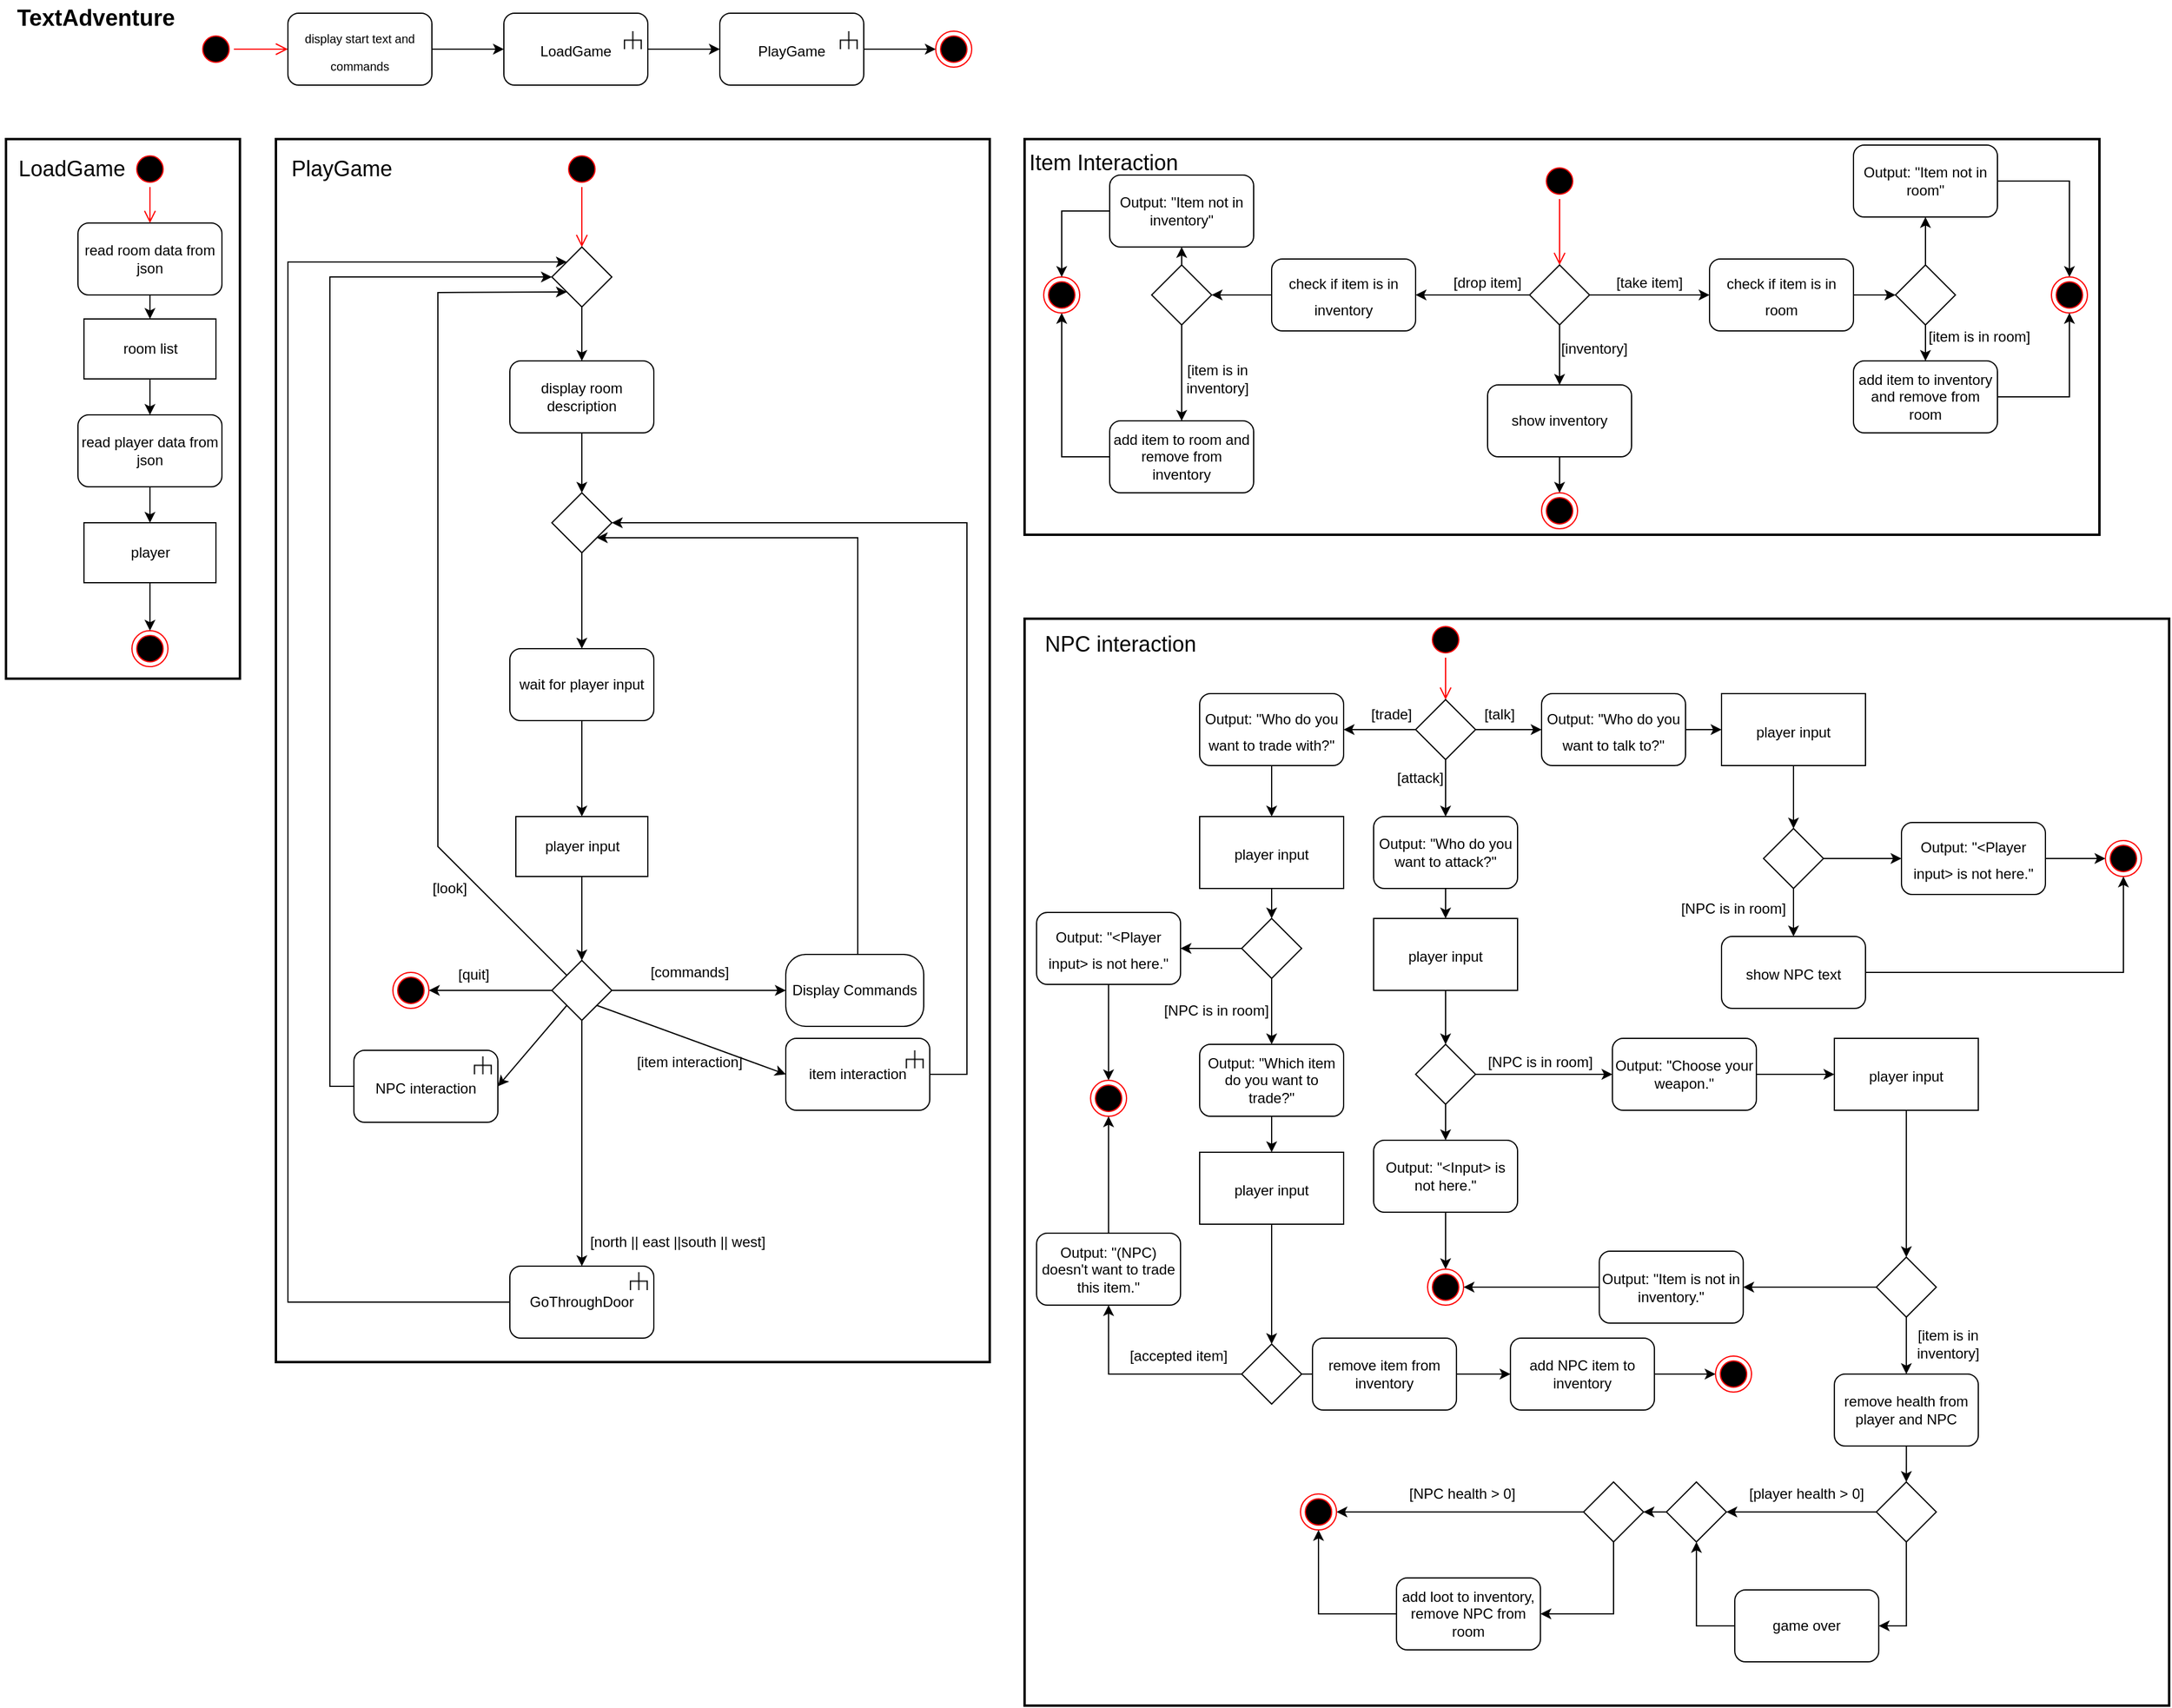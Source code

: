 <mxfile version="12.5.3" type="device"><diagram id="3Zu0i-3vW8HQsl96FUFb" name="Page-1"><mxGraphModel dx="3694" dy="1644" grid="1" gridSize="10" guides="1" tooltips="1" connect="1" arrows="1" fold="1" page="1" pageScale="1" pageWidth="850" pageHeight="1100" math="0" shadow="0"><root><mxCell id="0"/><mxCell id="1" parent="0"/><mxCell id="dmS99pFa4VKYsC2hp6Se-128" value="" style="rounded=0;whiteSpace=wrap;html=1;strokeWidth=2;fontSize=12;" vertex="1" parent="1"><mxGeometry x="84.06" y="540" width="954.06" height="906.5" as="geometry"/></mxCell><mxCell id="dmS99pFa4VKYsC2hp6Se-47" value="" style="rounded=0;whiteSpace=wrap;html=1;strokeWidth=2;" vertex="1" parent="1"><mxGeometry x="84.06" y="140" width="895.94" height="330" as="geometry"/></mxCell><mxCell id="dmS99pFa4VKYsC2hp6Se-7" value="" style="rounded=0;whiteSpace=wrap;html=1;strokeWidth=2;" vertex="1" parent="1"><mxGeometry x="-540" y="140" width="595" height="1020" as="geometry"/></mxCell><mxCell id="DowYwE_YOMY_IStZm_8d-2" value="" style="ellipse;html=1;shape=startState;fillColor=#000000;strokeColor=#ff0000;" parent="1" vertex="1"><mxGeometry x="-605" y="50" width="30" height="30" as="geometry"/></mxCell><mxCell id="gs7NEHHBiCT36Fp_yRU1-34" style="edgeStyle=orthogonalEdgeStyle;rounded=0;orthogonalLoop=1;jettySize=auto;html=1;entryX=0.5;entryY=0;entryDx=0;entryDy=0;fontSize=12;" parent="1" source="DowYwE_YOMY_IStZm_8d-17" target="gs7NEHHBiCT36Fp_yRU1-33" edge="1"><mxGeometry relative="1" as="geometry"/></mxCell><mxCell id="DowYwE_YOMY_IStZm_8d-17" value="display room description" style="rounded=1;whiteSpace=wrap;html=1;" parent="1" vertex="1"><mxGeometry x="-345" y="325" width="120" height="60" as="geometry"/></mxCell><mxCell id="DowYwE_YOMY_IStZm_8d-22" value="" style="edgeStyle=orthogonalEdgeStyle;rounded=0;orthogonalLoop=1;jettySize=auto;html=1;exitX=0.5;exitY=1;exitDx=0;exitDy=0;" parent="1" source="gs7NEHHBiCT36Fp_yRU1-33" target="DowYwE_YOMY_IStZm_8d-21" edge="1"><mxGeometry relative="1" as="geometry"><mxPoint x="-285" y="505" as="sourcePoint"/></mxGeometry></mxCell><mxCell id="DowYwE_YOMY_IStZm_8d-24" value="" style="edgeStyle=orthogonalEdgeStyle;rounded=0;orthogonalLoop=1;jettySize=auto;html=1;entryX=0.5;entryY=0;entryDx=0;entryDy=0;" parent="1" source="DowYwE_YOMY_IStZm_8d-21" target="DowYwE_YOMY_IStZm_8d-25" edge="1"><mxGeometry relative="1" as="geometry"><mxPoint x="-280" y="805" as="targetPoint"/></mxGeometry></mxCell><mxCell id="DowYwE_YOMY_IStZm_8d-21" value="wait for player input" style="rounded=1;whiteSpace=wrap;html=1;" parent="1" vertex="1"><mxGeometry x="-345" y="565" width="120" height="60" as="geometry"/></mxCell><mxCell id="DowYwE_YOMY_IStZm_8d-26" style="edgeStyle=orthogonalEdgeStyle;rounded=0;orthogonalLoop=1;jettySize=auto;html=1;entryX=0.5;entryY=0;entryDx=0;entryDy=0;" parent="1" source="DowYwE_YOMY_IStZm_8d-25" target="DowYwE_YOMY_IStZm_8d-27" edge="1"><mxGeometry relative="1" as="geometry"><mxPoint x="-280" y="915" as="targetPoint"/></mxGeometry></mxCell><mxCell id="DowYwE_YOMY_IStZm_8d-25" value="player input" style="html=1;" parent="1" vertex="1"><mxGeometry x="-340" y="705" width="110" height="50" as="geometry"/></mxCell><mxCell id="DowYwE_YOMY_IStZm_8d-28" style="edgeStyle=orthogonalEdgeStyle;rounded=0;orthogonalLoop=1;jettySize=auto;html=1;entryX=0;entryY=0.5;entryDx=0;entryDy=0;" parent="1" source="DowYwE_YOMY_IStZm_8d-27" edge="1" target="gs7NEHHBiCT36Fp_yRU1-31"><mxGeometry relative="1" as="geometry"><mxPoint x="-115" y="850" as="targetPoint"/></mxGeometry></mxCell><mxCell id="DowYwE_YOMY_IStZm_8d-30" style="edgeStyle=orthogonalEdgeStyle;rounded=0;orthogonalLoop=1;jettySize=auto;html=1;entryX=1;entryY=0.5;entryDx=0;entryDy=0;" parent="1" source="DowYwE_YOMY_IStZm_8d-27" edge="1" target="gs7NEHHBiCT36Fp_yRU1-27"><mxGeometry relative="1" as="geometry"><mxPoint x="-445" y="850" as="targetPoint"/></mxGeometry></mxCell><mxCell id="gs7NEHHBiCT36Fp_yRU1-35" style="rounded=0;orthogonalLoop=1;jettySize=auto;html=1;exitX=0;exitY=0;exitDx=0;exitDy=0;fontSize=12;entryX=0;entryY=1;entryDx=0;entryDy=0;" parent="1" source="DowYwE_YOMY_IStZm_8d-27" target="gs7NEHHBiCT36Fp_yRU1-37" edge="1"><mxGeometry relative="1" as="geometry"><mxPoint x="-195" y="945" as="targetPoint"/><Array as="points"><mxPoint x="-405" y="730"/><mxPoint x="-405" y="268"/></Array></mxGeometry></mxCell><mxCell id="wJUqQIQ1FktxRGQlp8aA-1" style="edgeStyle=orthogonalEdgeStyle;rounded=0;orthogonalLoop=1;jettySize=auto;html=1;entryX=0.5;entryY=0;entryDx=0;entryDy=0;" parent="1" source="DowYwE_YOMY_IStZm_8d-27" target="wJUqQIQ1FktxRGQlp8aA-3" edge="1"><mxGeometry relative="1" as="geometry"><mxPoint x="-285" y="1080" as="targetPoint"/></mxGeometry></mxCell><mxCell id="wJUqQIQ1FktxRGQlp8aA-15" style="rounded=0;orthogonalLoop=1;jettySize=auto;html=1;exitX=1;exitY=1;exitDx=0;exitDy=0;entryX=0;entryY=0.5;entryDx=0;entryDy=0;" parent="1" source="DowYwE_YOMY_IStZm_8d-27" target="wJUqQIQ1FktxRGQlp8aA-14" edge="1"><mxGeometry relative="1" as="geometry"/></mxCell><mxCell id="dmS99pFa4VKYsC2hp6Se-10" style="rounded=0;orthogonalLoop=1;jettySize=auto;html=1;exitX=0;exitY=1;exitDx=0;exitDy=0;fontSize=18;entryX=1;entryY=0.5;entryDx=0;entryDy=0;" edge="1" parent="1" source="DowYwE_YOMY_IStZm_8d-27" target="dmS99pFa4VKYsC2hp6Se-9"><mxGeometry relative="1" as="geometry"/></mxCell><mxCell id="DowYwE_YOMY_IStZm_8d-27" value="" style="rhombus;whiteSpace=wrap;html=1;" parent="1" vertex="1"><mxGeometry x="-310" y="825" width="50" height="50" as="geometry"/></mxCell><mxCell id="gs7NEHHBiCT36Fp_yRU1-13" value="" style="group;strokeWidth=1;" parent="1" vertex="1" connectable="0"><mxGeometry x="-770" y="130" width="210" height="1010" as="geometry"/></mxCell><mxCell id="wJUqQIQ1FktxRGQlp8aA-12" value="" style="rounded=0;whiteSpace=wrap;html=1;strokeWidth=2;" parent="gs7NEHHBiCT36Fp_yRU1-13" vertex="1"><mxGeometry x="5" y="10" width="195" height="450" as="geometry"/></mxCell><mxCell id="DowYwE_YOMY_IStZm_8d-1" value="read room data from json" style="rounded=1;whiteSpace=wrap;html=1;" parent="gs7NEHHBiCT36Fp_yRU1-13" vertex="1"><mxGeometry x="65" y="80" width="120" height="60" as="geometry"/></mxCell><mxCell id="DowYwE_YOMY_IStZm_8d-4" value="room list" style="html=1;" parent="gs7NEHHBiCT36Fp_yRU1-13" vertex="1"><mxGeometry x="70" y="160" width="110" height="50" as="geometry"/></mxCell><mxCell id="DowYwE_YOMY_IStZm_8d-5" style="edgeStyle=orthogonalEdgeStyle;rounded=0;orthogonalLoop=1;jettySize=auto;html=1;entryX=0.5;entryY=0;entryDx=0;entryDy=0;" parent="gs7NEHHBiCT36Fp_yRU1-13" source="DowYwE_YOMY_IStZm_8d-1" target="DowYwE_YOMY_IStZm_8d-4" edge="1"><mxGeometry relative="1" as="geometry"/></mxCell><mxCell id="gs7NEHHBiCT36Fp_yRU1-1" value="read player data from json" style="rounded=1;whiteSpace=wrap;html=1;" parent="gs7NEHHBiCT36Fp_yRU1-13" vertex="1"><mxGeometry x="65" y="240" width="120" height="60" as="geometry"/></mxCell><mxCell id="gs7NEHHBiCT36Fp_yRU1-2" style="edgeStyle=orthogonalEdgeStyle;rounded=0;orthogonalLoop=1;jettySize=auto;html=1;entryX=0.5;entryY=0;entryDx=0;entryDy=0;" parent="gs7NEHHBiCT36Fp_yRU1-13" source="DowYwE_YOMY_IStZm_8d-4" target="gs7NEHHBiCT36Fp_yRU1-1" edge="1"><mxGeometry relative="1" as="geometry"/></mxCell><mxCell id="gs7NEHHBiCT36Fp_yRU1-3" value="player" style="html=1;" parent="gs7NEHHBiCT36Fp_yRU1-13" vertex="1"><mxGeometry x="70" y="330" width="110" height="50" as="geometry"/></mxCell><mxCell id="gs7NEHHBiCT36Fp_yRU1-4" style="edgeStyle=orthogonalEdgeStyle;rounded=0;orthogonalLoop=1;jettySize=auto;html=1;entryX=0.5;entryY=0;entryDx=0;entryDy=0;" parent="gs7NEHHBiCT36Fp_yRU1-13" source="gs7NEHHBiCT36Fp_yRU1-1" target="gs7NEHHBiCT36Fp_yRU1-3" edge="1"><mxGeometry relative="1" as="geometry"/></mxCell><mxCell id="gs7NEHHBiCT36Fp_yRU1-5" value="" style="ellipse;html=1;shape=startState;fillColor=#000000;strokeColor=#ff0000;" parent="gs7NEHHBiCT36Fp_yRU1-13" vertex="1"><mxGeometry x="110" y="20" width="30" height="30" as="geometry"/></mxCell><mxCell id="gs7NEHHBiCT36Fp_yRU1-6" value="" style="edgeStyle=orthogonalEdgeStyle;html=1;verticalAlign=bottom;endArrow=open;endSize=8;strokeColor=#ff0000;" parent="gs7NEHHBiCT36Fp_yRU1-13" source="gs7NEHHBiCT36Fp_yRU1-5" target="DowYwE_YOMY_IStZm_8d-1" edge="1"><mxGeometry relative="1" as="geometry"><mxPoint x="125" y="110" as="targetPoint"/></mxGeometry></mxCell><mxCell id="gs7NEHHBiCT36Fp_yRU1-10" value="" style="ellipse;html=1;shape=endState;fillColor=#000000;strokeColor=#ff0000;" parent="gs7NEHHBiCT36Fp_yRU1-13" vertex="1"><mxGeometry x="110" y="420" width="30" height="30" as="geometry"/></mxCell><mxCell id="DowYwE_YOMY_IStZm_8d-16" value="" style="edgeStyle=orthogonalEdgeStyle;rounded=0;orthogonalLoop=1;jettySize=auto;html=1;exitX=0.5;exitY=1;exitDx=0;exitDy=0;entryX=0.5;entryY=0;entryDx=0;entryDy=0;" parent="gs7NEHHBiCT36Fp_yRU1-13" source="gs7NEHHBiCT36Fp_yRU1-3" target="gs7NEHHBiCT36Fp_yRU1-10" edge="1"><mxGeometry relative="1" as="geometry"><mxPoint x="105" y="990" as="targetPoint"/><mxPoint x="425" y="930" as="sourcePoint"/></mxGeometry></mxCell><mxCell id="gs7NEHHBiCT36Fp_yRU1-11" value="&lt;font style=&quot;font-size: 18px&quot;&gt;LoadGame&lt;/font&gt;" style="text;html=1;strokeColor=none;fillColor=none;align=center;verticalAlign=middle;whiteSpace=wrap;rounded=0;" parent="gs7NEHHBiCT36Fp_yRU1-13" vertex="1"><mxGeometry x="40" y="25" width="40" height="20" as="geometry"/></mxCell><mxCell id="gs7NEHHBiCT36Fp_yRU1-14" value="TextAdventure" style="text;align=center;fontStyle=1;verticalAlign=middle;spacingLeft=3;spacingRight=3;strokeColor=none;rotatable=0;points=[[0,0.5],[1,0.5]];portConstraint=eastwest;fontSize=19;" parent="1" vertex="1"><mxGeometry x="-730" y="24" width="80" height="26" as="geometry"/></mxCell><mxCell id="gs7NEHHBiCT36Fp_yRU1-20" style="edgeStyle=orthogonalEdgeStyle;rounded=0;orthogonalLoop=1;jettySize=auto;html=1;fontSize=19;entryX=0;entryY=0.5;entryDx=0;entryDy=0;" parent="1" source="gs7NEHHBiCT36Fp_yRU1-15" target="gs7NEHHBiCT36Fp_yRU1-21" edge="1"><mxGeometry relative="1" as="geometry"><mxPoint x="-150" y="65" as="targetPoint"/></mxGeometry></mxCell><mxCell id="gs7NEHHBiCT36Fp_yRU1-15" value="&lt;font style=&quot;font-size: 12px&quot;&gt;LoadGame&lt;/font&gt;" style="rounded=1;whiteSpace=wrap;html=1;fontSize=19;" parent="1" vertex="1"><mxGeometry x="-350" y="35" width="120" height="60" as="geometry"/></mxCell><mxCell id="gs7NEHHBiCT36Fp_yRU1-19" value="" style="edgeStyle=orthogonalEdgeStyle;html=1;verticalAlign=bottom;endArrow=open;endSize=8;strokeColor=#ff0000;entryX=0;entryY=0.5;entryDx=0;entryDy=0;" parent="1" source="DowYwE_YOMY_IStZm_8d-2" target="gs7NEHHBiCT36Fp_yRU1-28" edge="1"><mxGeometry relative="1" as="geometry"><mxPoint x="-540" y="65" as="targetPoint"/><mxPoint x="-590" y="80" as="sourcePoint"/></mxGeometry></mxCell><mxCell id="gs7NEHHBiCT36Fp_yRU1-23" style="edgeStyle=orthogonalEdgeStyle;rounded=0;orthogonalLoop=1;jettySize=auto;html=1;entryX=0;entryY=0.5;entryDx=0;entryDy=0;fontSize=19;" parent="1" source="gs7NEHHBiCT36Fp_yRU1-21" target="gs7NEHHBiCT36Fp_yRU1-22" edge="1"><mxGeometry relative="1" as="geometry"/></mxCell><mxCell id="gs7NEHHBiCT36Fp_yRU1-21" value="&lt;font style=&quot;font-size: 12px&quot;&gt;PlayGame&lt;/font&gt;" style="rounded=1;whiteSpace=wrap;html=1;fontSize=19;" parent="1" vertex="1"><mxGeometry x="-170" y="35" width="120" height="60" as="geometry"/></mxCell><mxCell id="gs7NEHHBiCT36Fp_yRU1-22" value="" style="ellipse;html=1;shape=endState;fillColor=#000000;strokeColor=#ff0000;fontSize=19;" parent="1" vertex="1"><mxGeometry x="10" y="50" width="30" height="30" as="geometry"/></mxCell><mxCell id="gs7NEHHBiCT36Fp_yRU1-24" value="" style="ellipse;html=1;shape=startState;fillColor=#000000;strokeColor=#ff0000;fontSize=19;" parent="1" vertex="1"><mxGeometry x="-300" y="150" width="30" height="30" as="geometry"/></mxCell><mxCell id="gs7NEHHBiCT36Fp_yRU1-25" value="" style="edgeStyle=orthogonalEdgeStyle;html=1;verticalAlign=bottom;endArrow=open;endSize=8;strokeColor=#ff0000;fontSize=19;entryX=0.5;entryY=0;entryDx=0;entryDy=0;" parent="1" source="gs7NEHHBiCT36Fp_yRU1-24" target="gs7NEHHBiCT36Fp_yRU1-37" edge="1"><mxGeometry relative="1" as="geometry"><mxPoint x="-385" y="230" as="targetPoint"/></mxGeometry></mxCell><mxCell id="gs7NEHHBiCT36Fp_yRU1-26" value="&lt;font style=&quot;font-size: 12px&quot;&gt;[quit]&lt;/font&gt;" style="text;html=1;strokeColor=none;fillColor=none;align=center;verticalAlign=middle;whiteSpace=wrap;rounded=0;fontSize=19;" parent="1" vertex="1"><mxGeometry x="-395" y="825" width="40" height="20" as="geometry"/></mxCell><mxCell id="gs7NEHHBiCT36Fp_yRU1-27" value="" style="ellipse;html=1;shape=endState;fillColor=#000000;strokeColor=#ff0000;fontSize=19;" parent="1" vertex="1"><mxGeometry x="-442.5" y="835" width="30" height="30" as="geometry"/></mxCell><mxCell id="gs7NEHHBiCT36Fp_yRU1-29" style="edgeStyle=orthogonalEdgeStyle;rounded=0;orthogonalLoop=1;jettySize=auto;html=1;entryX=0;entryY=0.5;entryDx=0;entryDy=0;fontSize=19;" parent="1" source="gs7NEHHBiCT36Fp_yRU1-28" target="gs7NEHHBiCT36Fp_yRU1-15" edge="1"><mxGeometry relative="1" as="geometry"/></mxCell><mxCell id="gs7NEHHBiCT36Fp_yRU1-28" value="&lt;font size=&quot;1&quot;&gt;display start text and&lt;br&gt;commands&lt;br&gt;&lt;/font&gt;" style="rounded=1;whiteSpace=wrap;html=1;fontSize=19;" parent="1" vertex="1"><mxGeometry x="-530" y="35" width="120" height="60" as="geometry"/></mxCell><mxCell id="gs7NEHHBiCT36Fp_yRU1-30" value="[commands]" style="text;html=1;strokeColor=none;fillColor=none;align=center;verticalAlign=middle;whiteSpace=wrap;rounded=0;fontSize=12;" parent="1" vertex="1"><mxGeometry x="-215" y="825" width="40" height="20" as="geometry"/></mxCell><mxCell id="gs7NEHHBiCT36Fp_yRU1-32" style="edgeStyle=orthogonalEdgeStyle;rounded=0;orthogonalLoop=1;jettySize=auto;html=1;fontSize=12;exitX=0.5;exitY=0;exitDx=0;exitDy=0;entryX=1;entryY=1;entryDx=0;entryDy=0;" parent="1" source="gs7NEHHBiCT36Fp_yRU1-31" target="gs7NEHHBiCT36Fp_yRU1-33" edge="1"><mxGeometry relative="1" as="geometry"><mxPoint x="-55" y="465" as="targetPoint"/><Array as="points"><mxPoint x="-55" y="472"/></Array></mxGeometry></mxCell><mxCell id="gs7NEHHBiCT36Fp_yRU1-31" value="Display Commands" style="rounded=1;whiteSpace=wrap;html=1;fontSize=12;arcSize=28;" parent="1" vertex="1"><mxGeometry x="-115" y="820" width="115" height="60" as="geometry"/></mxCell><mxCell id="gs7NEHHBiCT36Fp_yRU1-33" value="" style="rhombus;whiteSpace=wrap;html=1;" parent="1" vertex="1"><mxGeometry x="-310" y="435" width="50" height="50" as="geometry"/></mxCell><mxCell id="gs7NEHHBiCT36Fp_yRU1-38" style="edgeStyle=none;rounded=0;orthogonalLoop=1;jettySize=auto;html=1;entryX=0.5;entryY=0;entryDx=0;entryDy=0;fontSize=12;" parent="1" source="gs7NEHHBiCT36Fp_yRU1-37" target="DowYwE_YOMY_IStZm_8d-17" edge="1"><mxGeometry relative="1" as="geometry"/></mxCell><mxCell id="gs7NEHHBiCT36Fp_yRU1-37" value="" style="rhombus;whiteSpace=wrap;html=1;" parent="1" vertex="1"><mxGeometry x="-310" y="230" width="50" height="50" as="geometry"/></mxCell><mxCell id="gs7NEHHBiCT36Fp_yRU1-40" value="[look]" style="text;html=1;strokeColor=none;fillColor=none;align=center;verticalAlign=middle;whiteSpace=wrap;rounded=0;fontSize=12;" parent="1" vertex="1"><mxGeometry x="-415" y="755" width="40" height="20" as="geometry"/></mxCell><mxCell id="wJUqQIQ1FktxRGQlp8aA-2" value="[north || east ||south || west]" style="text;html=1;strokeColor=none;fillColor=none;align=center;verticalAlign=middle;whiteSpace=wrap;rounded=0;" parent="1" vertex="1"><mxGeometry x="-285" y="1050" width="160" height="20" as="geometry"/></mxCell><mxCell id="wJUqQIQ1FktxRGQlp8aA-28" style="edgeStyle=orthogonalEdgeStyle;rounded=0;orthogonalLoop=1;jettySize=auto;html=1;entryX=0;entryY=0;entryDx=0;entryDy=0;exitX=0;exitY=0.5;exitDx=0;exitDy=0;" parent="1" source="wJUqQIQ1FktxRGQlp8aA-3" target="gs7NEHHBiCT36Fp_yRU1-37" edge="1"><mxGeometry relative="1" as="geometry"><mxPoint x="-505" y="200" as="targetPoint"/><Array as="points"><mxPoint x="-530" y="1110"/><mxPoint x="-530" y="243"/></Array></mxGeometry></mxCell><mxCell id="wJUqQIQ1FktxRGQlp8aA-3" value="GoThroughDoor" style="rounded=1;whiteSpace=wrap;html=1;" parent="1" vertex="1"><mxGeometry x="-345" y="1080" width="120" height="60" as="geometry"/></mxCell><mxCell id="wJUqQIQ1FktxRGQlp8aA-5" value="" style="shape=image;verticalLabelPosition=bottom;verticalAlign=top;aspect=fixed;image=data:image/png,iVBORw0KGgoAAAANSUhEUgAAAA8AAAAPCAYAAAA71pVKAAAAAXNSR0IArs4c6QAAAARnQU1BAACxjwv8YQUAAAAJcEhZcwAADsMAAA7DAcdvqGQAAAA5SURBVDhPY/z//z8DLsDICJL+zwjlYgAmKE0WGNVMIgBFA+64IgDAmnHFJb54BsmNRhWJgALNDAwAsV8RF8ACKj0AAAAASUVORK5CYII=" parent="1" vertex="1"><mxGeometry x="-245" y="1085" width="15" height="15" as="geometry"/></mxCell><mxCell id="wJUqQIQ1FktxRGQlp8aA-8" value="" style="shape=image;verticalLabelPosition=bottom;verticalAlign=top;aspect=fixed;image=data:image/png,iVBORw0KGgoAAAANSUhEUgAAAA8AAAAPCAYAAAA71pVKAAAAAXNSR0IArs4c6QAAAARnQU1BAACxjwv8YQUAAAAJcEhZcwAADsMAAA7DAcdvqGQAAAA5SURBVDhPY/z//z8DLsDICJL+zwjlYgAmKE0WGNVMIgBFA+64IgDAmnHFJb54BsmNRhWJgALNDAwAsV8RF8ACKj0AAAAASUVORK5CYII=" parent="1" vertex="1"><mxGeometry x="-250" y="50" width="15" height="15" as="geometry"/></mxCell><mxCell id="wJUqQIQ1FktxRGQlp8aA-9" value="" style="shape=image;verticalLabelPosition=bottom;verticalAlign=top;aspect=fixed;image=data:image/png,iVBORw0KGgoAAAANSUhEUgAAAA8AAAAPCAYAAAA71pVKAAAAAXNSR0IArs4c6QAAAARnQU1BAACxjwv8YQUAAAAJcEhZcwAADsMAAA7DAcdvqGQAAAA5SURBVDhPY/z//z8DLsDICJL+zwjlYgAmKE0WGNVMIgBFA+64IgDAmnHFJb54BsmNRhWJgALNDAwAsV8RF8ACKj0AAAAASUVORK5CYII=" parent="1" vertex="1"><mxGeometry x="-70" y="50" width="15" height="15" as="geometry"/></mxCell><mxCell id="wJUqQIQ1FktxRGQlp8aA-20" style="edgeStyle=orthogonalEdgeStyle;rounded=0;orthogonalLoop=1;jettySize=auto;html=1;entryX=1;entryY=0.5;entryDx=0;entryDy=0;" parent="1" source="wJUqQIQ1FktxRGQlp8aA-14" target="gs7NEHHBiCT36Fp_yRU1-33" edge="1"><mxGeometry relative="1" as="geometry"><mxPoint x="75.0" y="920" as="targetPoint"/><Array as="points"><mxPoint x="36" y="920"/><mxPoint x="36" y="460"/></Array></mxGeometry></mxCell><mxCell id="wJUqQIQ1FktxRGQlp8aA-14" value="item interaction" style="rounded=1;whiteSpace=wrap;html=1;" parent="1" vertex="1"><mxGeometry x="-115" y="890" width="120" height="60" as="geometry"/></mxCell><mxCell id="wJUqQIQ1FktxRGQlp8aA-16" value="[item interaction]" style="text;html=1;strokeColor=none;fillColor=none;align=center;verticalAlign=middle;whiteSpace=wrap;rounded=0;" parent="1" vertex="1"><mxGeometry x="-245" y="900" width="100" height="20" as="geometry"/></mxCell><mxCell id="dmS99pFa4VKYsC2hp6Se-6" value="" style="shape=image;verticalLabelPosition=bottom;verticalAlign=top;aspect=fixed;image=data:image/png,iVBORw0KGgoAAAANSUhEUgAAAA8AAAAPCAYAAAA71pVKAAAAAXNSR0IArs4c6QAAAARnQU1BAACxjwv8YQUAAAAJcEhZcwAADsMAAA7DAcdvqGQAAAA5SURBVDhPY/z//z8DLsDICJL+zwjlYgAmKE0WGNVMIgBFA+64IgDAmnHFJb54BsmNRhWJgALNDAwAsV8RF8ACKj0AAAAASUVORK5CYII=" vertex="1" parent="1"><mxGeometry x="-15" y="900" width="15" height="15" as="geometry"/></mxCell><mxCell id="dmS99pFa4VKYsC2hp6Se-8" value="PlayGame" style="text;align=center;fontStyle=0;verticalAlign=middle;spacingLeft=3;spacingRight=3;strokeColor=none;rotatable=0;points=[[0,0.5],[1,0.5]];portConstraint=eastwest;fontSize=18;" vertex="1" parent="1"><mxGeometry x="-525" y="150" width="80" height="26" as="geometry"/></mxCell><mxCell id="dmS99pFa4VKYsC2hp6Se-11" style="edgeStyle=orthogonalEdgeStyle;rounded=0;orthogonalLoop=1;jettySize=auto;html=1;fontSize=18;entryX=0;entryY=0.5;entryDx=0;entryDy=0;exitX=0;exitY=0.5;exitDx=0;exitDy=0;" edge="1" parent="1" source="dmS99pFa4VKYsC2hp6Se-9" target="gs7NEHHBiCT36Fp_yRU1-37"><mxGeometry relative="1" as="geometry"><mxPoint x="-310" y="270" as="targetPoint"/></mxGeometry></mxCell><mxCell id="dmS99pFa4VKYsC2hp6Se-9" value="&lt;font style=&quot;font-size: 12px&quot;&gt;NPC&lt;/font&gt;&lt;font style=&quot;font-size: 12px&quot;&gt;&amp;nbsp;&lt;/font&gt;&lt;font style=&quot;font-size: 12px&quot;&gt;interaction&lt;/font&gt;" style="rounded=1;whiteSpace=wrap;html=1;strokeWidth=1;fontSize=18;" vertex="1" parent="1"><mxGeometry x="-475" y="900" width="120" height="60" as="geometry"/></mxCell><mxCell id="dmS99pFa4VKYsC2hp6Se-13" value="" style="shape=image;verticalLabelPosition=bottom;verticalAlign=top;aspect=fixed;image=data:image/png,iVBORw0KGgoAAAANSUhEUgAAAA8AAAAPCAYAAAA71pVKAAAAAXNSR0IArs4c6QAAAARnQU1BAACxjwv8YQUAAAAJcEhZcwAADsMAAA7DAcdvqGQAAAA5SURBVDhPY/z//z8DLsDICJL+zwjlYgAmKE0WGNVMIgBFA+64IgDAmnHFJb54BsmNRhWJgALNDAwAsV8RF8ACKj0AAAAASUVORK5CYII=" vertex="1" parent="1"><mxGeometry x="-375" y="905" width="15" height="15" as="geometry"/></mxCell><mxCell id="dmS99pFa4VKYsC2hp6Se-14" value="" style="ellipse;html=1;shape=startState;fillColor=#000000;strokeColor=#ff0000;fontSize=18;" vertex="1" parent="1"><mxGeometry x="515" y="160" width="30" height="30" as="geometry"/></mxCell><mxCell id="dmS99pFa4VKYsC2hp6Se-15" value="" style="edgeStyle=orthogonalEdgeStyle;html=1;verticalAlign=bottom;endArrow=open;endSize=8;strokeColor=#ff0000;fontSize=18;entryX=0.5;entryY=0;entryDx=0;entryDy=0;" edge="1" source="dmS99pFa4VKYsC2hp6Se-14" parent="1" target="dmS99pFa4VKYsC2hp6Se-16"><mxGeometry relative="1" as="geometry"><mxPoint x="530" y="250" as="targetPoint"/></mxGeometry></mxCell><mxCell id="dmS99pFa4VKYsC2hp6Se-18" style="edgeStyle=orthogonalEdgeStyle;rounded=0;orthogonalLoop=1;jettySize=auto;html=1;entryX=0;entryY=0.5;entryDx=0;entryDy=0;" edge="1" parent="1" source="dmS99pFa4VKYsC2hp6Se-16" target="dmS99pFa4VKYsC2hp6Se-17"><mxGeometry relative="1" as="geometry"/></mxCell><mxCell id="dmS99pFa4VKYsC2hp6Se-33" style="edgeStyle=orthogonalEdgeStyle;rounded=0;orthogonalLoop=1;jettySize=auto;html=1;entryX=1;entryY=0.5;entryDx=0;entryDy=0;" edge="1" parent="1" source="dmS99pFa4VKYsC2hp6Se-16" target="dmS99pFa4VKYsC2hp6Se-72"><mxGeometry relative="1" as="geometry"><mxPoint x="420" y="270" as="targetPoint"/></mxGeometry></mxCell><mxCell id="dmS99pFa4VKYsC2hp6Se-40" style="edgeStyle=orthogonalEdgeStyle;rounded=0;orthogonalLoop=1;jettySize=auto;html=1;entryX=0.5;entryY=0;entryDx=0;entryDy=0;" edge="1" parent="1" source="dmS99pFa4VKYsC2hp6Se-16" target="dmS99pFa4VKYsC2hp6Se-39"><mxGeometry relative="1" as="geometry"/></mxCell><mxCell id="dmS99pFa4VKYsC2hp6Se-16" value="" style="rhombus;whiteSpace=wrap;html=1;" vertex="1" parent="1"><mxGeometry x="505" y="245" width="50" height="50" as="geometry"/></mxCell><mxCell id="dmS99pFa4VKYsC2hp6Se-21" style="edgeStyle=orthogonalEdgeStyle;rounded=0;orthogonalLoop=1;jettySize=auto;html=1;exitX=1;exitY=0.5;exitDx=0;exitDy=0;" edge="1" parent="1" source="dmS99pFa4VKYsC2hp6Se-17" target="dmS99pFa4VKYsC2hp6Se-20"><mxGeometry relative="1" as="geometry"/></mxCell><mxCell id="dmS99pFa4VKYsC2hp6Se-17" value="&lt;span style=&quot;font-size: 12px&quot;&gt;check if item is in room&lt;/span&gt;" style="rounded=1;whiteSpace=wrap;html=1;strokeWidth=1;fontSize=18;" vertex="1" parent="1"><mxGeometry x="655" y="240" width="120" height="60" as="geometry"/></mxCell><mxCell id="dmS99pFa4VKYsC2hp6Se-19" value="[take item]" style="text;html=1;strokeColor=none;fillColor=none;align=center;verticalAlign=middle;whiteSpace=wrap;rounded=0;" vertex="1" parent="1"><mxGeometry x="575" y="250" width="60" height="20" as="geometry"/></mxCell><mxCell id="dmS99pFa4VKYsC2hp6Se-22" style="edgeStyle=orthogonalEdgeStyle;rounded=0;orthogonalLoop=1;jettySize=auto;html=1;entryX=0.5;entryY=1;entryDx=0;entryDy=0;" edge="1" parent="1" source="dmS99pFa4VKYsC2hp6Se-20" target="dmS99pFa4VKYsC2hp6Se-23"><mxGeometry relative="1" as="geometry"><mxPoint x="835.0" y="205" as="targetPoint"/></mxGeometry></mxCell><mxCell id="dmS99pFa4VKYsC2hp6Se-28" style="edgeStyle=orthogonalEdgeStyle;rounded=0;orthogonalLoop=1;jettySize=auto;html=1;entryX=0.5;entryY=0;entryDx=0;entryDy=0;" edge="1" parent="1" source="dmS99pFa4VKYsC2hp6Se-20" target="dmS99pFa4VKYsC2hp6Se-27"><mxGeometry relative="1" as="geometry"><mxPoint x="835.0" y="375" as="targetPoint"/></mxGeometry></mxCell><mxCell id="dmS99pFa4VKYsC2hp6Se-20" value="" style="rhombus;whiteSpace=wrap;html=1;" vertex="1" parent="1"><mxGeometry x="810" y="245" width="50" height="50" as="geometry"/></mxCell><mxCell id="dmS99pFa4VKYsC2hp6Se-25" style="edgeStyle=orthogonalEdgeStyle;rounded=0;orthogonalLoop=1;jettySize=auto;html=1;exitX=1;exitY=0.5;exitDx=0;exitDy=0;" edge="1" parent="1" source="dmS99pFa4VKYsC2hp6Se-23" target="dmS99pFa4VKYsC2hp6Se-24"><mxGeometry relative="1" as="geometry"/></mxCell><mxCell id="dmS99pFa4VKYsC2hp6Se-23" value="Output: &quot;Item not in room&quot;" style="rounded=1;whiteSpace=wrap;html=1;" vertex="1" parent="1"><mxGeometry x="775" y="145" width="120" height="60" as="geometry"/></mxCell><mxCell id="dmS99pFa4VKYsC2hp6Se-24" value="" style="ellipse;html=1;shape=endState;fillColor=#000000;strokeColor=#ff0000;" vertex="1" parent="1"><mxGeometry x="940" y="255" width="30" height="30" as="geometry"/></mxCell><mxCell id="dmS99pFa4VKYsC2hp6Se-31" style="edgeStyle=orthogonalEdgeStyle;rounded=0;orthogonalLoop=1;jettySize=auto;html=1;entryX=0.5;entryY=1;entryDx=0;entryDy=0;" edge="1" parent="1" source="dmS99pFa4VKYsC2hp6Se-27" target="dmS99pFa4VKYsC2hp6Se-24"><mxGeometry relative="1" as="geometry"/></mxCell><mxCell id="dmS99pFa4VKYsC2hp6Se-27" value="add item to inventory and remove from room" style="rounded=1;whiteSpace=wrap;html=1;" vertex="1" parent="1"><mxGeometry x="775" y="325" width="120" height="60" as="geometry"/></mxCell><mxCell id="dmS99pFa4VKYsC2hp6Se-35" style="edgeStyle=orthogonalEdgeStyle;rounded=0;orthogonalLoop=1;jettySize=auto;html=1;entryX=0.5;entryY=1;entryDx=0;entryDy=0;exitX=0;exitY=0.5;exitDx=0;exitDy=0;" edge="1" parent="1" source="dmS99pFa4VKYsC2hp6Se-32" target="dmS99pFa4VKYsC2hp6Se-34"><mxGeometry relative="1" as="geometry"><mxPoint x="150" y="409.571" as="sourcePoint"/><mxPoint x="110" y="290" as="targetPoint"/></mxGeometry></mxCell><mxCell id="dmS99pFa4VKYsC2hp6Se-32" value="add item to room and remove from inventory" style="rounded=1;whiteSpace=wrap;html=1;" vertex="1" parent="1"><mxGeometry x="155" y="375" width="120" height="60" as="geometry"/></mxCell><mxCell id="dmS99pFa4VKYsC2hp6Se-34" value="" style="ellipse;html=1;shape=endState;fillColor=#000000;strokeColor=#ff0000;" vertex="1" parent="1"><mxGeometry x="100" y="255" width="30" height="30" as="geometry"/></mxCell><mxCell id="dmS99pFa4VKYsC2hp6Se-37" value="[drop item]" style="text;html=1;strokeColor=none;fillColor=none;align=center;verticalAlign=middle;whiteSpace=wrap;rounded=0;" vertex="1" parent="1"><mxGeometry x="435" y="250" width="70" height="20" as="geometry"/></mxCell><mxCell id="dmS99pFa4VKYsC2hp6Se-43" style="edgeStyle=orthogonalEdgeStyle;rounded=0;orthogonalLoop=1;jettySize=auto;html=1;entryX=0.5;entryY=0;entryDx=0;entryDy=0;" edge="1" parent="1" source="dmS99pFa4VKYsC2hp6Se-39"><mxGeometry relative="1" as="geometry"><mxPoint x="530" y="435" as="targetPoint"/></mxGeometry></mxCell><mxCell id="dmS99pFa4VKYsC2hp6Se-39" value="show inventory" style="rounded=1;whiteSpace=wrap;html=1;" vertex="1" parent="1"><mxGeometry x="470" y="345" width="120" height="60" as="geometry"/></mxCell><mxCell id="dmS99pFa4VKYsC2hp6Se-42" value="" style="ellipse;html=1;shape=endState;fillColor=#000000;strokeColor=#ff0000;" vertex="1" parent="1"><mxGeometry x="515" y="435" width="30" height="30" as="geometry"/></mxCell><mxCell id="dmS99pFa4VKYsC2hp6Se-46" value="[inventory]" style="text;html=1;strokeColor=none;fillColor=none;align=center;verticalAlign=middle;whiteSpace=wrap;rounded=0;" vertex="1" parent="1"><mxGeometry x="539.06" y="305" width="40" height="20" as="geometry"/></mxCell><mxCell id="dmS99pFa4VKYsC2hp6Se-48" value="Item Interaction" style="text;align=center;fontStyle=0;verticalAlign=middle;spacingLeft=3;spacingRight=3;strokeColor=none;rotatable=0;points=[[0,0.5],[1,0.5]];portConstraint=eastwest;fontSize=18;" vertex="1" parent="1"><mxGeometry x="110" y="145" width="80" height="26" as="geometry"/></mxCell><mxCell id="dmS99pFa4VKYsC2hp6Se-49" value="" style="ellipse;html=1;shape=startState;fillColor=#000000;strokeColor=#ff0000;fontSize=18;" vertex="1" parent="1"><mxGeometry x="420" y="542.5" width="30" height="30" as="geometry"/></mxCell><mxCell id="dmS99pFa4VKYsC2hp6Se-50" value="" style="edgeStyle=orthogonalEdgeStyle;html=1;verticalAlign=bottom;endArrow=open;endSize=8;strokeColor=#ff0000;fontSize=18;entryX=0.5;entryY=0;entryDx=0;entryDy=0;" edge="1" source="dmS99pFa4VKYsC2hp6Se-49" parent="1" target="dmS99pFa4VKYsC2hp6Se-51"><mxGeometry relative="1" as="geometry"><mxPoint x="435" y="632.5" as="targetPoint"/></mxGeometry></mxCell><mxCell id="dmS99pFa4VKYsC2hp6Se-55" style="edgeStyle=orthogonalEdgeStyle;rounded=0;orthogonalLoop=1;jettySize=auto;html=1;fontSize=18;" edge="1" parent="1" source="dmS99pFa4VKYsC2hp6Se-51" target="dmS99pFa4VKYsC2hp6Se-54"><mxGeometry relative="1" as="geometry"/></mxCell><mxCell id="dmS99pFa4VKYsC2hp6Se-84" style="edgeStyle=orthogonalEdgeStyle;rounded=0;orthogonalLoop=1;jettySize=auto;html=1;fontSize=12;entryX=1;entryY=0.5;entryDx=0;entryDy=0;" edge="1" parent="1" source="dmS99pFa4VKYsC2hp6Se-51" target="dmS99pFa4VKYsC2hp6Se-86"><mxGeometry relative="1" as="geometry"><mxPoint x="340.0" y="632.5" as="targetPoint"/></mxGeometry></mxCell><mxCell id="dmS99pFa4VKYsC2hp6Se-113" style="edgeStyle=orthogonalEdgeStyle;rounded=0;orthogonalLoop=1;jettySize=auto;html=1;fontSize=12;entryX=0.5;entryY=0;entryDx=0;entryDy=0;" edge="1" parent="1" source="dmS99pFa4VKYsC2hp6Se-51" target="dmS99pFa4VKYsC2hp6Se-115"><mxGeometry relative="1" as="geometry"><mxPoint x="435" y="805" as="targetPoint"/></mxGeometry></mxCell><mxCell id="dmS99pFa4VKYsC2hp6Se-51" value="" style="rhombus;whiteSpace=wrap;html=1;" vertex="1" parent="1"><mxGeometry x="410" y="607.5" width="50" height="50" as="geometry"/></mxCell><mxCell id="dmS99pFa4VKYsC2hp6Se-58" style="edgeStyle=orthogonalEdgeStyle;rounded=0;orthogonalLoop=1;jettySize=auto;html=1;entryX=0;entryY=0.5;entryDx=0;entryDy=0;fontSize=18;" edge="1" parent="1" source="dmS99pFa4VKYsC2hp6Se-54" target="dmS99pFa4VKYsC2hp6Se-57"><mxGeometry relative="1" as="geometry"/></mxCell><mxCell id="dmS99pFa4VKYsC2hp6Se-54" value="&lt;font style=&quot;font-size: 12px&quot;&gt;Output: &quot;Who do you want to talk to?&quot;&lt;/font&gt;" style="rounded=1;whiteSpace=wrap;html=1;strokeWidth=1;fontSize=18;" vertex="1" parent="1"><mxGeometry x="515" y="602.5" width="120" height="60" as="geometry"/></mxCell><mxCell id="dmS99pFa4VKYsC2hp6Se-60" style="edgeStyle=orthogonalEdgeStyle;rounded=0;orthogonalLoop=1;jettySize=auto;html=1;entryX=0.5;entryY=0;entryDx=0;entryDy=0;fontSize=18;" edge="1" parent="1" source="dmS99pFa4VKYsC2hp6Se-57" target="dmS99pFa4VKYsC2hp6Se-59"><mxGeometry relative="1" as="geometry"/></mxCell><mxCell id="dmS99pFa4VKYsC2hp6Se-57" value="&lt;font style=&quot;font-size: 12px&quot;&gt;player input&lt;/font&gt;" style="rounded=0;whiteSpace=wrap;html=1;strokeWidth=1;fontSize=18;" vertex="1" parent="1"><mxGeometry x="665" y="602.5" width="120" height="60" as="geometry"/></mxCell><mxCell id="dmS99pFa4VKYsC2hp6Se-61" style="edgeStyle=orthogonalEdgeStyle;rounded=0;orthogonalLoop=1;jettySize=auto;html=1;fontSize=18;entryX=0;entryY=0.5;entryDx=0;entryDy=0;" edge="1" parent="1" source="dmS99pFa4VKYsC2hp6Se-59" target="dmS99pFa4VKYsC2hp6Se-63"><mxGeometry relative="1" as="geometry"><mxPoint x="805" y="740" as="targetPoint"/></mxGeometry></mxCell><mxCell id="dmS99pFa4VKYsC2hp6Se-62" style="edgeStyle=orthogonalEdgeStyle;rounded=0;orthogonalLoop=1;jettySize=auto;html=1;fontSize=18;entryX=0.5;entryY=0;entryDx=0;entryDy=0;" edge="1" parent="1" source="dmS99pFa4VKYsC2hp6Se-59" target="dmS99pFa4VKYsC2hp6Se-68"><mxGeometry relative="1" as="geometry"><mxPoint x="725" y="815" as="targetPoint"/></mxGeometry></mxCell><mxCell id="dmS99pFa4VKYsC2hp6Se-59" value="" style="rhombus;whiteSpace=wrap;html=1;strokeWidth=1;fontSize=18;" vertex="1" parent="1"><mxGeometry x="700" y="715" width="50" height="50" as="geometry"/></mxCell><mxCell id="dmS99pFa4VKYsC2hp6Se-64" style="edgeStyle=orthogonalEdgeStyle;rounded=0;orthogonalLoop=1;jettySize=auto;html=1;fontSize=18;entryX=0;entryY=0.5;entryDx=0;entryDy=0;" edge="1" parent="1" source="dmS99pFa4VKYsC2hp6Se-63" target="dmS99pFa4VKYsC2hp6Se-65"><mxGeometry relative="1" as="geometry"><mxPoint x="965" y="740" as="targetPoint"/></mxGeometry></mxCell><mxCell id="dmS99pFa4VKYsC2hp6Se-63" value="&lt;font style=&quot;font-size: 12px&quot;&gt;Output: &quot;&amp;lt;Player input&amp;gt; is not here.&quot;&lt;/font&gt;" style="rounded=1;whiteSpace=wrap;html=1;strokeWidth=1;fontSize=18;" vertex="1" parent="1"><mxGeometry x="815" y="710" width="120" height="60" as="geometry"/></mxCell><mxCell id="dmS99pFa4VKYsC2hp6Se-65" value="" style="ellipse;html=1;shape=endState;fillColor=#000000;strokeColor=#ff0000;fontSize=18;" vertex="1" parent="1"><mxGeometry x="985" y="725" width="30" height="30" as="geometry"/></mxCell><mxCell id="dmS99pFa4VKYsC2hp6Se-69" style="edgeStyle=orthogonalEdgeStyle;rounded=0;orthogonalLoop=1;jettySize=auto;html=1;entryX=0.5;entryY=1;entryDx=0;entryDy=0;fontSize=18;" edge="1" parent="1" source="dmS99pFa4VKYsC2hp6Se-68" target="dmS99pFa4VKYsC2hp6Se-65"><mxGeometry relative="1" as="geometry"/></mxCell><mxCell id="dmS99pFa4VKYsC2hp6Se-68" value="&lt;span style=&quot;font-size: 12px&quot;&gt;show NPC text&lt;/span&gt;" style="rounded=1;whiteSpace=wrap;html=1;strokeWidth=1;fontSize=18;" vertex="1" parent="1"><mxGeometry x="665" y="805" width="120" height="60" as="geometry"/></mxCell><mxCell id="dmS99pFa4VKYsC2hp6Se-70" value="&lt;font style=&quot;font-size: 12px&quot;&gt;[NPC is in room]&lt;/font&gt;" style="text;html=1;strokeColor=none;fillColor=none;align=center;verticalAlign=middle;whiteSpace=wrap;rounded=0;fontSize=18;" vertex="1" parent="1"><mxGeometry x="625" y="770" width="100" height="20" as="geometry"/></mxCell><mxCell id="dmS99pFa4VKYsC2hp6Se-71" value="[item is in room]" style="text;html=1;strokeColor=none;fillColor=none;align=center;verticalAlign=middle;whiteSpace=wrap;rounded=0;fontSize=12;" vertex="1" parent="1"><mxGeometry x="835" y="295" width="90" height="20" as="geometry"/></mxCell><mxCell id="dmS99pFa4VKYsC2hp6Se-75" style="edgeStyle=orthogonalEdgeStyle;rounded=0;orthogonalLoop=1;jettySize=auto;html=1;fontSize=12;exitX=0;exitY=0.5;exitDx=0;exitDy=0;" edge="1" parent="1" source="dmS99pFa4VKYsC2hp6Se-72" target="dmS99pFa4VKYsC2hp6Se-74"><mxGeometry relative="1" as="geometry"/></mxCell><mxCell id="dmS99pFa4VKYsC2hp6Se-72" value="&lt;span style=&quot;font-size: 12px&quot;&gt;check if item is in inventory&lt;/span&gt;" style="rounded=1;whiteSpace=wrap;html=1;strokeWidth=1;fontSize=18;" vertex="1" parent="1"><mxGeometry x="290" y="240" width="120" height="60" as="geometry"/></mxCell><mxCell id="dmS99pFa4VKYsC2hp6Se-76" style="edgeStyle=orthogonalEdgeStyle;rounded=0;orthogonalLoop=1;jettySize=auto;html=1;entryX=0.5;entryY=0;entryDx=0;entryDy=0;fontSize=12;" edge="1" parent="1" source="dmS99pFa4VKYsC2hp6Se-74" target="dmS99pFa4VKYsC2hp6Se-32"><mxGeometry relative="1" as="geometry"/></mxCell><mxCell id="dmS99pFa4VKYsC2hp6Se-78" style="edgeStyle=orthogonalEdgeStyle;rounded=0;orthogonalLoop=1;jettySize=auto;html=1;exitX=0.5;exitY=0;exitDx=0;exitDy=0;entryX=0.5;entryY=1;entryDx=0;entryDy=0;fontSize=12;" edge="1" parent="1" source="dmS99pFa4VKYsC2hp6Se-74" target="dmS99pFa4VKYsC2hp6Se-77"><mxGeometry relative="1" as="geometry"/></mxCell><mxCell id="dmS99pFa4VKYsC2hp6Se-74" value="" style="rhombus;whiteSpace=wrap;html=1;" vertex="1" parent="1"><mxGeometry x="190" y="245" width="50" height="50" as="geometry"/></mxCell><mxCell id="dmS99pFa4VKYsC2hp6Se-79" style="edgeStyle=orthogonalEdgeStyle;rounded=0;orthogonalLoop=1;jettySize=auto;html=1;entryX=0.5;entryY=0;entryDx=0;entryDy=0;fontSize=12;" edge="1" parent="1" source="dmS99pFa4VKYsC2hp6Se-77" target="dmS99pFa4VKYsC2hp6Se-34"><mxGeometry relative="1" as="geometry"/></mxCell><mxCell id="dmS99pFa4VKYsC2hp6Se-77" value="Output: &quot;Item not in inventory&quot;" style="rounded=1;whiteSpace=wrap;html=1;" vertex="1" parent="1"><mxGeometry x="155" y="170" width="120" height="60" as="geometry"/></mxCell><mxCell id="dmS99pFa4VKYsC2hp6Se-80" value="[item is in inventory]" style="text;html=1;strokeColor=none;fillColor=none;align=center;verticalAlign=middle;whiteSpace=wrap;rounded=0;fontSize=12;" vertex="1" parent="1"><mxGeometry x="200" y="330" width="90" height="20" as="geometry"/></mxCell><mxCell id="dmS99pFa4VKYsC2hp6Se-83" value="[talk]" style="text;html=1;strokeColor=none;fillColor=none;align=center;verticalAlign=middle;whiteSpace=wrap;rounded=0;fontSize=12;" vertex="1" parent="1"><mxGeometry x="460" y="610" width="40" height="20" as="geometry"/></mxCell><mxCell id="dmS99pFa4VKYsC2hp6Se-85" value="[trade]" style="text;html=1;strokeColor=none;fillColor=none;align=center;verticalAlign=middle;whiteSpace=wrap;rounded=0;fontSize=12;" vertex="1" parent="1"><mxGeometry x="370" y="610" width="40" height="20" as="geometry"/></mxCell><mxCell id="dmS99pFa4VKYsC2hp6Se-88" style="edgeStyle=orthogonalEdgeStyle;rounded=0;orthogonalLoop=1;jettySize=auto;html=1;entryX=0.5;entryY=0;entryDx=0;entryDy=0;fontSize=12;" edge="1" parent="1" source="dmS99pFa4VKYsC2hp6Se-86" target="dmS99pFa4VKYsC2hp6Se-87"><mxGeometry relative="1" as="geometry"/></mxCell><mxCell id="dmS99pFa4VKYsC2hp6Se-86" value="&lt;font style=&quot;font-size: 12px&quot;&gt;Output: &quot;Who do you want to trade with?&quot;&lt;/font&gt;" style="rounded=1;whiteSpace=wrap;html=1;strokeWidth=1;fontSize=18;" vertex="1" parent="1"><mxGeometry x="230" y="602.5" width="120" height="60" as="geometry"/></mxCell><mxCell id="dmS99pFa4VKYsC2hp6Se-90" style="edgeStyle=orthogonalEdgeStyle;rounded=0;orthogonalLoop=1;jettySize=auto;html=1;entryX=0.5;entryY=0;entryDx=0;entryDy=0;fontSize=12;" edge="1" parent="1" source="dmS99pFa4VKYsC2hp6Se-87" target="dmS99pFa4VKYsC2hp6Se-89"><mxGeometry relative="1" as="geometry"/></mxCell><mxCell id="dmS99pFa4VKYsC2hp6Se-87" value="&lt;font style=&quot;font-size: 12px&quot;&gt;player input&lt;/font&gt;" style="rounded=0;whiteSpace=wrap;html=1;strokeWidth=1;fontSize=18;" vertex="1" parent="1"><mxGeometry x="230" y="705" width="120" height="60" as="geometry"/></mxCell><mxCell id="dmS99pFa4VKYsC2hp6Se-92" style="edgeStyle=orthogonalEdgeStyle;rounded=0;orthogonalLoop=1;jettySize=auto;html=1;entryX=1;entryY=0.5;entryDx=0;entryDy=0;fontSize=12;" edge="1" parent="1" source="dmS99pFa4VKYsC2hp6Se-89" target="dmS99pFa4VKYsC2hp6Se-91"><mxGeometry relative="1" as="geometry"/></mxCell><mxCell id="dmS99pFa4VKYsC2hp6Se-95" style="edgeStyle=orthogonalEdgeStyle;rounded=0;orthogonalLoop=1;jettySize=auto;html=1;fontSize=12;entryX=0.5;entryY=0;entryDx=0;entryDy=0;" edge="1" parent="1" source="dmS99pFa4VKYsC2hp6Se-89" target="dmS99pFa4VKYsC2hp6Se-97"><mxGeometry relative="1" as="geometry"><mxPoint x="290" y="915" as="targetPoint"/></mxGeometry></mxCell><mxCell id="dmS99pFa4VKYsC2hp6Se-89" value="" style="rhombus;whiteSpace=wrap;html=1;strokeWidth=1;fontSize=18;" vertex="1" parent="1"><mxGeometry x="265" y="790" width="50" height="50" as="geometry"/></mxCell><mxCell id="dmS99pFa4VKYsC2hp6Se-93" style="edgeStyle=orthogonalEdgeStyle;rounded=0;orthogonalLoop=1;jettySize=auto;html=1;fontSize=12;entryX=0.5;entryY=0;entryDx=0;entryDy=0;" edge="1" parent="1" source="dmS99pFa4VKYsC2hp6Se-91" target="dmS99pFa4VKYsC2hp6Se-94"><mxGeometry relative="1" as="geometry"><mxPoint x="154.06" y="715" as="targetPoint"/></mxGeometry></mxCell><mxCell id="dmS99pFa4VKYsC2hp6Se-91" value="&lt;font style=&quot;font-size: 12px&quot;&gt;Output: &quot;&amp;lt;Player input&amp;gt; is not here.&quot;&lt;/font&gt;" style="rounded=1;whiteSpace=wrap;html=1;strokeWidth=1;fontSize=18;" vertex="1" parent="1"><mxGeometry x="94.06" y="785" width="120" height="60" as="geometry"/></mxCell><mxCell id="dmS99pFa4VKYsC2hp6Se-94" value="" style="ellipse;html=1;shape=endState;fillColor=#000000;strokeColor=#ff0000;fontSize=12;" vertex="1" parent="1"><mxGeometry x="139.06" y="925" width="30" height="30" as="geometry"/></mxCell><mxCell id="dmS99pFa4VKYsC2hp6Se-96" value="&lt;font style=&quot;font-size: 12px&quot;&gt;[NPC is in room]&lt;/font&gt;" style="text;html=1;strokeColor=none;fillColor=none;align=center;verticalAlign=middle;whiteSpace=wrap;rounded=0;fontSize=18;" vertex="1" parent="1"><mxGeometry x="194.06" y="855" width="100" height="20" as="geometry"/></mxCell><mxCell id="dmS99pFa4VKYsC2hp6Se-99" style="edgeStyle=orthogonalEdgeStyle;rounded=0;orthogonalLoop=1;jettySize=auto;html=1;entryX=0.5;entryY=0;entryDx=0;entryDy=0;fontSize=12;" edge="1" parent="1" source="dmS99pFa4VKYsC2hp6Se-97" target="dmS99pFa4VKYsC2hp6Se-98"><mxGeometry relative="1" as="geometry"/></mxCell><mxCell id="dmS99pFa4VKYsC2hp6Se-97" value="Output: &quot;Which item do you want to trade?&quot;" style="rounded=1;whiteSpace=wrap;html=1;strokeWidth=1;fontSize=12;" vertex="1" parent="1"><mxGeometry x="230" y="895" width="120" height="60" as="geometry"/></mxCell><mxCell id="dmS99pFa4VKYsC2hp6Se-101" style="edgeStyle=orthogonalEdgeStyle;rounded=0;orthogonalLoop=1;jettySize=auto;html=1;entryX=0.5;entryY=0;entryDx=0;entryDy=0;fontSize=12;" edge="1" parent="1" source="dmS99pFa4VKYsC2hp6Se-98" target="dmS99pFa4VKYsC2hp6Se-100"><mxGeometry relative="1" as="geometry"/></mxCell><mxCell id="dmS99pFa4VKYsC2hp6Se-98" value="&lt;font style=&quot;font-size: 12px&quot;&gt;player input&lt;/font&gt;" style="rounded=0;whiteSpace=wrap;html=1;strokeWidth=1;fontSize=18;" vertex="1" parent="1"><mxGeometry x="230" y="985" width="120" height="60" as="geometry"/></mxCell><mxCell id="dmS99pFa4VKYsC2hp6Se-102" style="edgeStyle=orthogonalEdgeStyle;rounded=0;orthogonalLoop=1;jettySize=auto;html=1;fontSize=12;entryX=0.5;entryY=1;entryDx=0;entryDy=0;" edge="1" parent="1" source="dmS99pFa4VKYsC2hp6Se-100" target="dmS99pFa4VKYsC2hp6Se-103"><mxGeometry relative="1" as="geometry"><mxPoint x="220" y="1115" as="targetPoint"/></mxGeometry></mxCell><mxCell id="dmS99pFa4VKYsC2hp6Se-105" style="edgeStyle=orthogonalEdgeStyle;rounded=0;orthogonalLoop=1;jettySize=auto;html=1;fontSize=12;entryX=0;entryY=0.5;entryDx=0;entryDy=0;" edge="1" parent="1" source="dmS99pFa4VKYsC2hp6Se-100"><mxGeometry relative="1" as="geometry"><mxPoint x="350" y="1165" as="targetPoint"/></mxGeometry></mxCell><mxCell id="dmS99pFa4VKYsC2hp6Se-100" value="" style="rhombus;whiteSpace=wrap;html=1;strokeWidth=1;fontSize=18;" vertex="1" parent="1"><mxGeometry x="265" y="1145" width="50" height="50" as="geometry"/></mxCell><mxCell id="dmS99pFa4VKYsC2hp6Se-104" style="edgeStyle=orthogonalEdgeStyle;rounded=0;orthogonalLoop=1;jettySize=auto;html=1;fontSize=12;" edge="1" parent="1" source="dmS99pFa4VKYsC2hp6Se-103" target="dmS99pFa4VKYsC2hp6Se-94"><mxGeometry relative="1" as="geometry"/></mxCell><mxCell id="dmS99pFa4VKYsC2hp6Se-103" value="Output: &quot;(NPC) doesn't want to trade this item.&quot;" style="rounded=1;whiteSpace=wrap;html=1;strokeWidth=1;fontSize=12;" vertex="1" parent="1"><mxGeometry x="94.06" y="1052.5" width="120" height="60" as="geometry"/></mxCell><mxCell id="dmS99pFa4VKYsC2hp6Se-106" value="[accepted item]" style="text;html=1;strokeColor=none;fillColor=none;align=center;verticalAlign=middle;whiteSpace=wrap;rounded=0;fontSize=12;" vertex="1" parent="1"><mxGeometry x="165" y="1145" width="95" height="20" as="geometry"/></mxCell><mxCell id="dmS99pFa4VKYsC2hp6Se-109" style="edgeStyle=orthogonalEdgeStyle;rounded=0;orthogonalLoop=1;jettySize=auto;html=1;entryX=0;entryY=0.5;entryDx=0;entryDy=0;fontSize=12;exitX=1;exitY=0.5;exitDx=0;exitDy=0;" edge="1" parent="1" source="dmS99pFa4VKYsC2hp6Se-107" target="dmS99pFa4VKYsC2hp6Se-108"><mxGeometry relative="1" as="geometry"><mxPoint x="470" y="1165" as="sourcePoint"/><mxPoint x="515" y="1165" as="targetPoint"/></mxGeometry></mxCell><mxCell id="dmS99pFa4VKYsC2hp6Se-107" value="remove item from inventory" style="rounded=1;whiteSpace=wrap;html=1;strokeWidth=1;fontSize=12;" vertex="1" parent="1"><mxGeometry x="324.06" y="1140" width="120" height="60" as="geometry"/></mxCell><mxCell id="dmS99pFa4VKYsC2hp6Se-110" style="edgeStyle=orthogonalEdgeStyle;rounded=0;orthogonalLoop=1;jettySize=auto;html=1;fontSize=12;entryX=0;entryY=0.5;entryDx=0;entryDy=0;exitX=1;exitY=0.5;exitDx=0;exitDy=0;" edge="1" parent="1" source="dmS99pFa4VKYsC2hp6Se-108" target="dmS99pFa4VKYsC2hp6Se-111"><mxGeometry relative="1" as="geometry"><mxPoint x="730" y="1165" as="targetPoint"/><mxPoint x="635" y="1165" as="sourcePoint"/></mxGeometry></mxCell><mxCell id="dmS99pFa4VKYsC2hp6Se-108" value="add NPC item to inventory" style="rounded=1;whiteSpace=wrap;html=1;strokeWidth=1;fontSize=12;" vertex="1" parent="1"><mxGeometry x="489.06" y="1140" width="120" height="60" as="geometry"/></mxCell><mxCell id="dmS99pFa4VKYsC2hp6Se-111" value="" style="ellipse;html=1;shape=endState;fillColor=#000000;strokeColor=#ff0000;fontSize=12;" vertex="1" parent="1"><mxGeometry x="660" y="1155" width="30" height="30" as="geometry"/></mxCell><mxCell id="dmS99pFa4VKYsC2hp6Se-114" value="[attack]" style="text;html=1;strokeColor=none;fillColor=none;align=center;verticalAlign=middle;whiteSpace=wrap;rounded=0;fontSize=12;" vertex="1" parent="1"><mxGeometry x="394.06" y="662.5" width="40" height="20" as="geometry"/></mxCell><mxCell id="dmS99pFa4VKYsC2hp6Se-117" style="edgeStyle=orthogonalEdgeStyle;rounded=0;orthogonalLoop=1;jettySize=auto;html=1;entryX=0.5;entryY=0;entryDx=0;entryDy=0;fontSize=12;" edge="1" parent="1" source="dmS99pFa4VKYsC2hp6Se-115" target="dmS99pFa4VKYsC2hp6Se-116"><mxGeometry relative="1" as="geometry"/></mxCell><mxCell id="dmS99pFa4VKYsC2hp6Se-115" value="Output: &quot;Who do you want to attack?&quot;" style="rounded=1;whiteSpace=wrap;html=1;strokeWidth=1;fontSize=12;" vertex="1" parent="1"><mxGeometry x="375" y="705" width="120" height="60" as="geometry"/></mxCell><mxCell id="dmS99pFa4VKYsC2hp6Se-119" style="edgeStyle=orthogonalEdgeStyle;rounded=0;orthogonalLoop=1;jettySize=auto;html=1;entryX=0.5;entryY=0;entryDx=0;entryDy=0;fontSize=12;" edge="1" parent="1" source="dmS99pFa4VKYsC2hp6Se-116" target="dmS99pFa4VKYsC2hp6Se-118"><mxGeometry relative="1" as="geometry"/></mxCell><mxCell id="dmS99pFa4VKYsC2hp6Se-116" value="&lt;font style=&quot;font-size: 12px&quot;&gt;player input&lt;/font&gt;" style="rounded=0;whiteSpace=wrap;html=1;strokeWidth=1;fontSize=18;" vertex="1" parent="1"><mxGeometry x="375" y="790" width="120" height="60" as="geometry"/></mxCell><mxCell id="dmS99pFa4VKYsC2hp6Se-121" style="edgeStyle=orthogonalEdgeStyle;rounded=0;orthogonalLoop=1;jettySize=auto;html=1;entryX=0.5;entryY=0;entryDx=0;entryDy=0;fontSize=12;" edge="1" parent="1" source="dmS99pFa4VKYsC2hp6Se-118" target="dmS99pFa4VKYsC2hp6Se-120"><mxGeometry relative="1" as="geometry"/></mxCell><mxCell id="dmS99pFa4VKYsC2hp6Se-125" style="edgeStyle=orthogonalEdgeStyle;rounded=0;orthogonalLoop=1;jettySize=auto;html=1;entryX=0;entryY=0.5;entryDx=0;entryDy=0;fontSize=12;" edge="1" parent="1" source="dmS99pFa4VKYsC2hp6Se-118" target="dmS99pFa4VKYsC2hp6Se-124"><mxGeometry relative="1" as="geometry"/></mxCell><mxCell id="dmS99pFa4VKYsC2hp6Se-118" value="" style="rhombus;whiteSpace=wrap;html=1;strokeWidth=1;fontSize=18;" vertex="1" parent="1"><mxGeometry x="410" y="895" width="50" height="50" as="geometry"/></mxCell><mxCell id="dmS99pFa4VKYsC2hp6Se-123" style="edgeStyle=orthogonalEdgeStyle;rounded=0;orthogonalLoop=1;jettySize=auto;html=1;fontSize=12;" edge="1" parent="1" source="dmS99pFa4VKYsC2hp6Se-120" target="dmS99pFa4VKYsC2hp6Se-122"><mxGeometry relative="1" as="geometry"/></mxCell><mxCell id="dmS99pFa4VKYsC2hp6Se-120" value="Output: &quot;&amp;lt;Input&amp;gt; is not here.&quot;" style="rounded=1;whiteSpace=wrap;html=1;strokeWidth=1;fontSize=12;" vertex="1" parent="1"><mxGeometry x="375" y="975" width="120" height="60" as="geometry"/></mxCell><mxCell id="dmS99pFa4VKYsC2hp6Se-122" value="" style="ellipse;html=1;shape=endState;fillColor=#000000;strokeColor=#ff0000;fontSize=12;" vertex="1" parent="1"><mxGeometry x="420" y="1082.5" width="30" height="30" as="geometry"/></mxCell><mxCell id="dmS99pFa4VKYsC2hp6Se-134" style="edgeStyle=orthogonalEdgeStyle;rounded=0;orthogonalLoop=1;jettySize=auto;html=1;entryX=0;entryY=0.5;entryDx=0;entryDy=0;fontSize=18;" edge="1" parent="1" source="dmS99pFa4VKYsC2hp6Se-124" target="dmS99pFa4VKYsC2hp6Se-133"><mxGeometry relative="1" as="geometry"/></mxCell><mxCell id="dmS99pFa4VKYsC2hp6Se-124" value="Output: &quot;Choose your weapon.&quot;" style="rounded=1;whiteSpace=wrap;html=1;strokeWidth=1;fontSize=12;" vertex="1" parent="1"><mxGeometry x="574.06" y="890" width="120" height="60" as="geometry"/></mxCell><mxCell id="dmS99pFa4VKYsC2hp6Se-130" value="NPC interaction" style="text;align=center;fontStyle=0;verticalAlign=middle;spacingLeft=3;spacingRight=3;strokeColor=none;rotatable=0;points=[[0,0.5],[1,0.5]];portConstraint=eastwest;fontSize=18;" vertex="1" parent="1"><mxGeometry x="124.06" y="546.5" width="80" height="26" as="geometry"/></mxCell><mxCell id="dmS99pFa4VKYsC2hp6Se-131" value="&lt;font style=&quot;font-size: 12px&quot;&gt;[NPC is in room]&lt;/font&gt;" style="text;html=1;strokeColor=none;fillColor=none;align=center;verticalAlign=middle;whiteSpace=wrap;rounded=0;fontSize=18;" vertex="1" parent="1"><mxGeometry x="464.06" y="897.5" width="100" height="20" as="geometry"/></mxCell><mxCell id="dmS99pFa4VKYsC2hp6Se-136" style="edgeStyle=orthogonalEdgeStyle;rounded=0;orthogonalLoop=1;jettySize=auto;html=1;entryX=0.5;entryY=0;entryDx=0;entryDy=0;fontSize=18;" edge="1" parent="1" source="dmS99pFa4VKYsC2hp6Se-133" target="dmS99pFa4VKYsC2hp6Se-135"><mxGeometry relative="1" as="geometry"/></mxCell><mxCell id="dmS99pFa4VKYsC2hp6Se-133" value="&lt;font style=&quot;font-size: 12px&quot;&gt;player input&lt;/font&gt;" style="rounded=0;whiteSpace=wrap;html=1;strokeWidth=1;fontSize=18;" vertex="1" parent="1"><mxGeometry x="759.06" y="890" width="120" height="60" as="geometry"/></mxCell><mxCell id="dmS99pFa4VKYsC2hp6Se-139" style="edgeStyle=orthogonalEdgeStyle;rounded=0;orthogonalLoop=1;jettySize=auto;html=1;entryX=1;entryY=0.5;entryDx=0;entryDy=0;fontSize=18;" edge="1" parent="1" source="dmS99pFa4VKYsC2hp6Se-135" target="dmS99pFa4VKYsC2hp6Se-138"><mxGeometry relative="1" as="geometry"/></mxCell><mxCell id="dmS99pFa4VKYsC2hp6Se-143" style="edgeStyle=orthogonalEdgeStyle;rounded=0;orthogonalLoop=1;jettySize=auto;html=1;entryX=0.5;entryY=0;entryDx=0;entryDy=0;fontSize=12;" edge="1" parent="1" source="dmS99pFa4VKYsC2hp6Se-135" target="dmS99pFa4VKYsC2hp6Se-142"><mxGeometry relative="1" as="geometry"/></mxCell><mxCell id="dmS99pFa4VKYsC2hp6Se-135" value="" style="rhombus;whiteSpace=wrap;html=1;strokeWidth=1;fontSize=18;" vertex="1" parent="1"><mxGeometry x="794.06" y="1072.5" width="50" height="50" as="geometry"/></mxCell><mxCell id="dmS99pFa4VKYsC2hp6Se-140" style="edgeStyle=orthogonalEdgeStyle;rounded=0;orthogonalLoop=1;jettySize=auto;html=1;entryX=1;entryY=0.5;entryDx=0;entryDy=0;fontSize=18;" edge="1" parent="1" source="dmS99pFa4VKYsC2hp6Se-138" target="dmS99pFa4VKYsC2hp6Se-122"><mxGeometry relative="1" as="geometry"/></mxCell><mxCell id="dmS99pFa4VKYsC2hp6Se-138" value="Output: &quot;Item is not in inventory.&quot;" style="rounded=1;whiteSpace=wrap;html=1;strokeWidth=1;fontSize=12;" vertex="1" parent="1"><mxGeometry x="563.12" y="1067.5" width="120" height="60" as="geometry"/></mxCell><mxCell id="dmS99pFa4VKYsC2hp6Se-147" style="edgeStyle=orthogonalEdgeStyle;rounded=0;orthogonalLoop=1;jettySize=auto;html=1;entryX=0.5;entryY=0;entryDx=0;entryDy=0;fontSize=12;" edge="1" parent="1" source="dmS99pFa4VKYsC2hp6Se-142" target="dmS99pFa4VKYsC2hp6Se-145"><mxGeometry relative="1" as="geometry"/></mxCell><mxCell id="dmS99pFa4VKYsC2hp6Se-142" value="remove health from player and NPC" style="rounded=1;whiteSpace=wrap;html=1;strokeWidth=1;fontSize=12;" vertex="1" parent="1"><mxGeometry x="759.06" y="1170" width="120" height="60" as="geometry"/></mxCell><mxCell id="dmS99pFa4VKYsC2hp6Se-149" style="edgeStyle=orthogonalEdgeStyle;rounded=0;orthogonalLoop=1;jettySize=auto;html=1;entryX=1;entryY=0.5;entryDx=0;entryDy=0;fontSize=12;" edge="1" parent="1" source="dmS99pFa4VKYsC2hp6Se-145" target="dmS99pFa4VKYsC2hp6Se-148"><mxGeometry relative="1" as="geometry"/></mxCell><mxCell id="dmS99pFa4VKYsC2hp6Se-154" style="edgeStyle=orthogonalEdgeStyle;rounded=0;orthogonalLoop=1;jettySize=auto;html=1;entryX=1;entryY=0.5;entryDx=0;entryDy=0;fontSize=12;exitX=0.5;exitY=1;exitDx=0;exitDy=0;" edge="1" parent="1" source="dmS99pFa4VKYsC2hp6Se-145" target="dmS99pFa4VKYsC2hp6Se-153"><mxGeometry relative="1" as="geometry"/></mxCell><mxCell id="dmS99pFa4VKYsC2hp6Se-145" value="" style="rhombus;whiteSpace=wrap;html=1;strokeWidth=1;fontSize=18;" vertex="1" parent="1"><mxGeometry x="794.06" y="1260" width="50" height="50" as="geometry"/></mxCell><mxCell id="dmS99pFa4VKYsC2hp6Se-146" value="[item is in inventory]" style="text;html=1;strokeColor=none;fillColor=none;align=center;verticalAlign=middle;whiteSpace=wrap;rounded=0;fontSize=12;" vertex="1" parent="1"><mxGeometry x="834" y="1135" width="40" height="20" as="geometry"/></mxCell><mxCell id="dmS99pFa4VKYsC2hp6Se-157" style="edgeStyle=orthogonalEdgeStyle;rounded=0;orthogonalLoop=1;jettySize=auto;html=1;entryX=1;entryY=0.5;entryDx=0;entryDy=0;fontSize=12;" edge="1" parent="1" source="dmS99pFa4VKYsC2hp6Se-148" target="dmS99pFa4VKYsC2hp6Se-156"><mxGeometry relative="1" as="geometry"/></mxCell><mxCell id="dmS99pFa4VKYsC2hp6Se-148" value="" style="rhombus;whiteSpace=wrap;html=1;strokeWidth=1;fontSize=18;" vertex="1" parent="1"><mxGeometry x="619.06" y="1260" width="50" height="50" as="geometry"/></mxCell><mxCell id="dmS99pFa4VKYsC2hp6Se-150" value="[player health &amp;gt; 0]" style="text;html=1;strokeColor=none;fillColor=none;align=center;verticalAlign=middle;whiteSpace=wrap;rounded=0;fontSize=12;" vertex="1" parent="1"><mxGeometry x="678.06" y="1260" width="116" height="20" as="geometry"/></mxCell><mxCell id="dmS99pFa4VKYsC2hp6Se-155" style="edgeStyle=orthogonalEdgeStyle;rounded=0;orthogonalLoop=1;jettySize=auto;html=1;fontSize=12;" edge="1" parent="1" source="dmS99pFa4VKYsC2hp6Se-153" target="dmS99pFa4VKYsC2hp6Se-148"><mxGeometry relative="1" as="geometry"/></mxCell><mxCell id="dmS99pFa4VKYsC2hp6Se-153" value="game over" style="rounded=1;whiteSpace=wrap;html=1;strokeWidth=1;fontSize=12;" vertex="1" parent="1"><mxGeometry x="676.06" y="1350" width="120" height="60" as="geometry"/></mxCell><mxCell id="dmS99pFa4VKYsC2hp6Se-161" style="edgeStyle=orthogonalEdgeStyle;rounded=0;orthogonalLoop=1;jettySize=auto;html=1;entryX=1;entryY=0.5;entryDx=0;entryDy=0;fontSize=12;" edge="1" parent="1" source="dmS99pFa4VKYsC2hp6Se-156" target="dmS99pFa4VKYsC2hp6Se-160"><mxGeometry relative="1" as="geometry"/></mxCell><mxCell id="dmS99pFa4VKYsC2hp6Se-163" style="edgeStyle=orthogonalEdgeStyle;rounded=0;orthogonalLoop=1;jettySize=auto;html=1;entryX=1;entryY=0.5;entryDx=0;entryDy=0;fontSize=12;exitX=0.5;exitY=1;exitDx=0;exitDy=0;" edge="1" parent="1" source="dmS99pFa4VKYsC2hp6Se-156" target="dmS99pFa4VKYsC2hp6Se-162"><mxGeometry relative="1" as="geometry"/></mxCell><mxCell id="dmS99pFa4VKYsC2hp6Se-156" value="" style="rhombus;whiteSpace=wrap;html=1;strokeWidth=1;fontSize=18;" vertex="1" parent="1"><mxGeometry x="550" y="1260" width="50" height="50" as="geometry"/></mxCell><mxCell id="dmS99pFa4VKYsC2hp6Se-160" value="" style="ellipse;html=1;shape=endState;fillColor=#000000;strokeColor=#ff0000;fontSize=12;" vertex="1" parent="1"><mxGeometry x="314.06" y="1270" width="30" height="30" as="geometry"/></mxCell><mxCell id="dmS99pFa4VKYsC2hp6Se-164" style="edgeStyle=orthogonalEdgeStyle;rounded=0;orthogonalLoop=1;jettySize=auto;html=1;entryX=0.5;entryY=1;entryDx=0;entryDy=0;fontSize=12;" edge="1" parent="1" source="dmS99pFa4VKYsC2hp6Se-162" target="dmS99pFa4VKYsC2hp6Se-160"><mxGeometry relative="1" as="geometry"/></mxCell><mxCell id="dmS99pFa4VKYsC2hp6Se-162" value="add loot to inventory, remove NPC from room" style="rounded=1;whiteSpace=wrap;html=1;strokeWidth=1;fontSize=12;" vertex="1" parent="1"><mxGeometry x="394.06" y="1340" width="120" height="60" as="geometry"/></mxCell><mxCell id="dmS99pFa4VKYsC2hp6Se-165" value="[NPC health &amp;gt; 0]" style="text;html=1;strokeColor=none;fillColor=none;align=center;verticalAlign=middle;whiteSpace=wrap;rounded=0;fontSize=12;" vertex="1" parent="1"><mxGeometry x="394.06" y="1260" width="110" height="20" as="geometry"/></mxCell></root></mxGraphModel></diagram></mxfile>